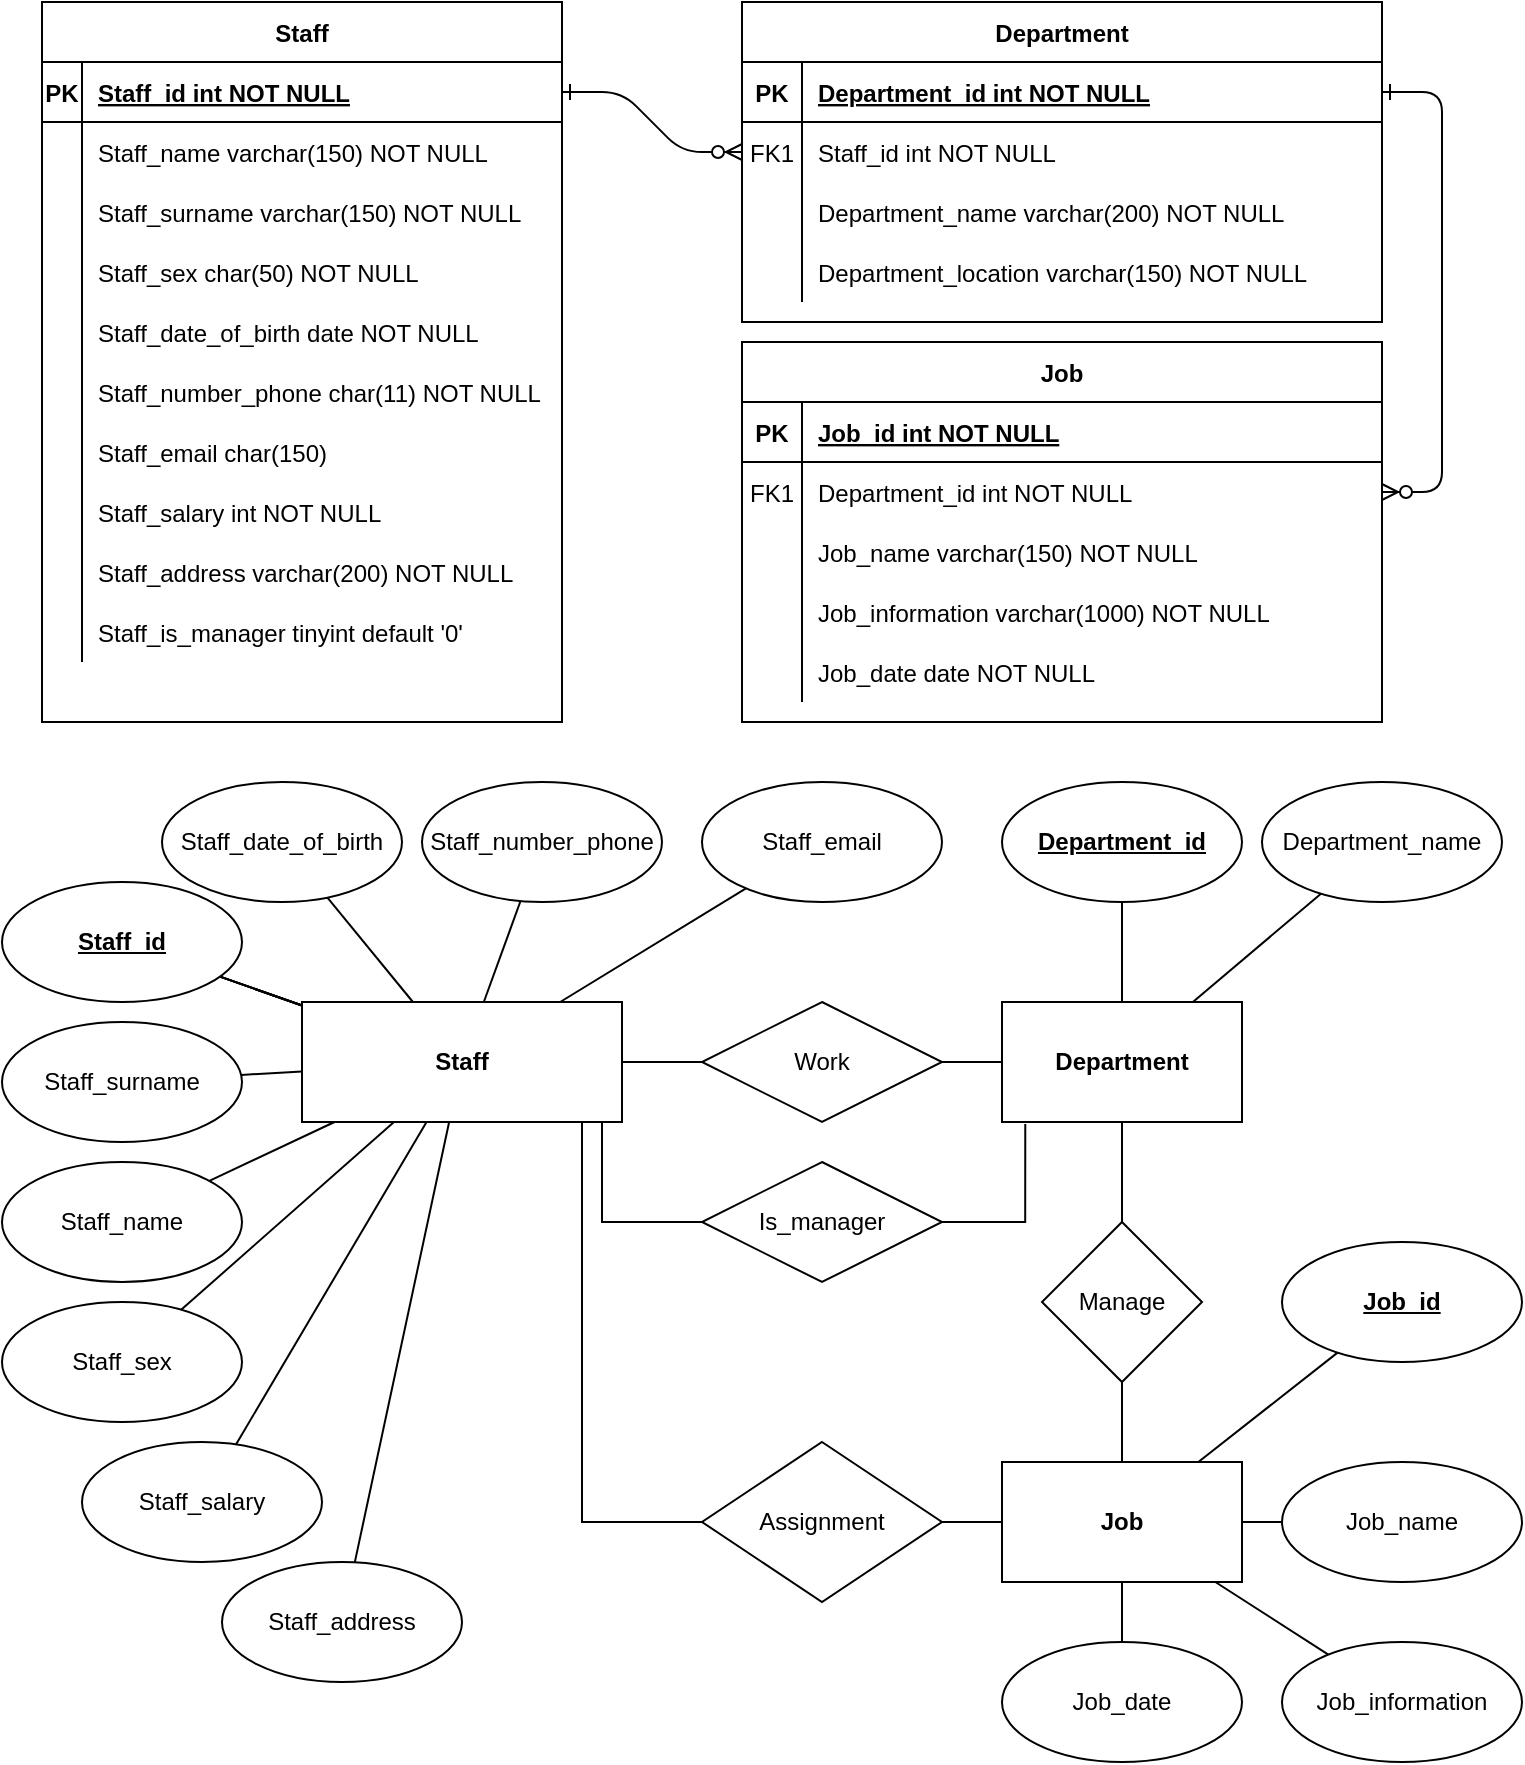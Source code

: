 <mxfile version="15.5.9" type="github">
  <diagram id="R2lEEEUBdFMjLlhIrx00" name="Page-1">
    <mxGraphModel dx="865" dy="453" grid="1" gridSize="10" guides="1" tooltips="1" connect="1" arrows="1" fold="1" page="1" pageScale="1" pageWidth="850" pageHeight="1100" math="0" shadow="0" extFonts="Permanent Marker^https://fonts.googleapis.com/css?family=Permanent+Marker">
      <root>
        <mxCell id="0" />
        <mxCell id="1" parent="0" />
        <mxCell id="C-vyLk0tnHw3VtMMgP7b-1" value="" style="edgeStyle=entityRelationEdgeStyle;endArrow=ERzeroToMany;startArrow=ERone;endFill=1;startFill=0;" parent="1" source="C-vyLk0tnHw3VtMMgP7b-24" target="C-vyLk0tnHw3VtMMgP7b-6" edge="1">
          <mxGeometry width="100" height="100" relative="1" as="geometry">
            <mxPoint x="340" y="720" as="sourcePoint" />
            <mxPoint x="440" y="620" as="targetPoint" />
          </mxGeometry>
        </mxCell>
        <mxCell id="C-vyLk0tnHw3VtMMgP7b-12" value="" style="edgeStyle=entityRelationEdgeStyle;endArrow=ERzeroToMany;startArrow=ERone;endFill=1;startFill=0;" parent="1" source="C-vyLk0tnHw3VtMMgP7b-3" target="C-vyLk0tnHw3VtMMgP7b-17" edge="1">
          <mxGeometry width="100" height="100" relative="1" as="geometry">
            <mxPoint x="400" y="180" as="sourcePoint" />
            <mxPoint x="460" y="205" as="targetPoint" />
          </mxGeometry>
        </mxCell>
        <mxCell id="C-vyLk0tnHw3VtMMgP7b-2" value="Department" style="shape=table;startSize=30;container=1;collapsible=1;childLayout=tableLayout;fixedRows=1;rowLines=0;fontStyle=1;align=center;resizeLast=1;" parent="1" vertex="1">
          <mxGeometry x="440" y="40" width="320" height="160" as="geometry" />
        </mxCell>
        <mxCell id="C-vyLk0tnHw3VtMMgP7b-3" value="" style="shape=partialRectangle;collapsible=0;dropTarget=0;pointerEvents=0;fillColor=none;points=[[0,0.5],[1,0.5]];portConstraint=eastwest;top=0;left=0;right=0;bottom=1;" parent="C-vyLk0tnHw3VtMMgP7b-2" vertex="1">
          <mxGeometry y="30" width="320" height="30" as="geometry" />
        </mxCell>
        <mxCell id="C-vyLk0tnHw3VtMMgP7b-4" value="PK" style="shape=partialRectangle;overflow=hidden;connectable=0;fillColor=none;top=0;left=0;bottom=0;right=0;fontStyle=1;" parent="C-vyLk0tnHw3VtMMgP7b-3" vertex="1">
          <mxGeometry width="30" height="30" as="geometry">
            <mxRectangle width="30" height="30" as="alternateBounds" />
          </mxGeometry>
        </mxCell>
        <mxCell id="C-vyLk0tnHw3VtMMgP7b-5" value="Department_id int NOT NULL " style="shape=partialRectangle;overflow=hidden;connectable=0;fillColor=none;top=0;left=0;bottom=0;right=0;align=left;spacingLeft=6;fontStyle=5;" parent="C-vyLk0tnHw3VtMMgP7b-3" vertex="1">
          <mxGeometry x="30" width="290" height="30" as="geometry">
            <mxRectangle width="290" height="30" as="alternateBounds" />
          </mxGeometry>
        </mxCell>
        <mxCell id="C-vyLk0tnHw3VtMMgP7b-6" value="" style="shape=partialRectangle;collapsible=0;dropTarget=0;pointerEvents=0;fillColor=none;points=[[0,0.5],[1,0.5]];portConstraint=eastwest;top=0;left=0;right=0;bottom=0;" parent="C-vyLk0tnHw3VtMMgP7b-2" vertex="1">
          <mxGeometry y="60" width="320" height="30" as="geometry" />
        </mxCell>
        <mxCell id="C-vyLk0tnHw3VtMMgP7b-7" value="FK1" style="shape=partialRectangle;overflow=hidden;connectable=0;fillColor=none;top=0;left=0;bottom=0;right=0;" parent="C-vyLk0tnHw3VtMMgP7b-6" vertex="1">
          <mxGeometry width="30" height="30" as="geometry">
            <mxRectangle width="30" height="30" as="alternateBounds" />
          </mxGeometry>
        </mxCell>
        <mxCell id="C-vyLk0tnHw3VtMMgP7b-8" value="Staff_id int NOT NULL" style="shape=partialRectangle;overflow=hidden;connectable=0;fillColor=none;top=0;left=0;bottom=0;right=0;align=left;spacingLeft=6;" parent="C-vyLk0tnHw3VtMMgP7b-6" vertex="1">
          <mxGeometry x="30" width="290" height="30" as="geometry">
            <mxRectangle width="290" height="30" as="alternateBounds" />
          </mxGeometry>
        </mxCell>
        <mxCell id="C-vyLk0tnHw3VtMMgP7b-9" value="" style="shape=partialRectangle;collapsible=0;dropTarget=0;pointerEvents=0;fillColor=none;points=[[0,0.5],[1,0.5]];portConstraint=eastwest;top=0;left=0;right=0;bottom=0;" parent="C-vyLk0tnHw3VtMMgP7b-2" vertex="1">
          <mxGeometry y="90" width="320" height="30" as="geometry" />
        </mxCell>
        <mxCell id="C-vyLk0tnHw3VtMMgP7b-10" value="" style="shape=partialRectangle;overflow=hidden;connectable=0;fillColor=none;top=0;left=0;bottom=0;right=0;" parent="C-vyLk0tnHw3VtMMgP7b-9" vertex="1">
          <mxGeometry width="30" height="30" as="geometry">
            <mxRectangle width="30" height="30" as="alternateBounds" />
          </mxGeometry>
        </mxCell>
        <mxCell id="C-vyLk0tnHw3VtMMgP7b-11" value="Department_name varchar(200) NOT NULL" style="shape=partialRectangle;overflow=hidden;connectable=0;fillColor=none;top=0;left=0;bottom=0;right=0;align=left;spacingLeft=6;" parent="C-vyLk0tnHw3VtMMgP7b-9" vertex="1">
          <mxGeometry x="30" width="290" height="30" as="geometry">
            <mxRectangle width="290" height="30" as="alternateBounds" />
          </mxGeometry>
        </mxCell>
        <mxCell id="ywh3ktPtu6zBxgVh0-jT-93" value="" style="shape=partialRectangle;collapsible=0;dropTarget=0;pointerEvents=0;fillColor=none;top=0;left=0;bottom=0;right=0;points=[[0,0.5],[1,0.5]];portConstraint=eastwest;" vertex="1" parent="C-vyLk0tnHw3VtMMgP7b-2">
          <mxGeometry y="120" width="320" height="30" as="geometry" />
        </mxCell>
        <mxCell id="ywh3ktPtu6zBxgVh0-jT-94" value="" style="shape=partialRectangle;connectable=0;fillColor=none;top=0;left=0;bottom=0;right=0;editable=1;overflow=hidden;" vertex="1" parent="ywh3ktPtu6zBxgVh0-jT-93">
          <mxGeometry width="30" height="30" as="geometry">
            <mxRectangle width="30" height="30" as="alternateBounds" />
          </mxGeometry>
        </mxCell>
        <mxCell id="ywh3ktPtu6zBxgVh0-jT-95" value="Department_location varchar(150) NOT NULL" style="shape=partialRectangle;connectable=0;fillColor=none;top=0;left=0;bottom=0;right=0;align=left;spacingLeft=6;overflow=hidden;" vertex="1" parent="ywh3ktPtu6zBxgVh0-jT-93">
          <mxGeometry x="30" width="290" height="30" as="geometry">
            <mxRectangle width="290" height="30" as="alternateBounds" />
          </mxGeometry>
        </mxCell>
        <mxCell id="C-vyLk0tnHw3VtMMgP7b-13" value="Job" style="shape=table;startSize=30;container=1;collapsible=1;childLayout=tableLayout;fixedRows=1;rowLines=0;fontStyle=1;align=center;resizeLast=1;" parent="1" vertex="1">
          <mxGeometry x="440" y="210" width="320" height="190" as="geometry" />
        </mxCell>
        <mxCell id="C-vyLk0tnHw3VtMMgP7b-14" value="" style="shape=partialRectangle;collapsible=0;dropTarget=0;pointerEvents=0;fillColor=none;points=[[0,0.5],[1,0.5]];portConstraint=eastwest;top=0;left=0;right=0;bottom=1;" parent="C-vyLk0tnHw3VtMMgP7b-13" vertex="1">
          <mxGeometry y="30" width="320" height="30" as="geometry" />
        </mxCell>
        <mxCell id="C-vyLk0tnHw3VtMMgP7b-15" value="PK" style="shape=partialRectangle;overflow=hidden;connectable=0;fillColor=none;top=0;left=0;bottom=0;right=0;fontStyle=1;" parent="C-vyLk0tnHw3VtMMgP7b-14" vertex="1">
          <mxGeometry width="30" height="30" as="geometry">
            <mxRectangle width="30" height="30" as="alternateBounds" />
          </mxGeometry>
        </mxCell>
        <mxCell id="C-vyLk0tnHw3VtMMgP7b-16" value="Job_id int NOT NULL " style="shape=partialRectangle;overflow=hidden;connectable=0;fillColor=none;top=0;left=0;bottom=0;right=0;align=left;spacingLeft=6;fontStyle=5;" parent="C-vyLk0tnHw3VtMMgP7b-14" vertex="1">
          <mxGeometry x="30" width="290" height="30" as="geometry">
            <mxRectangle width="290" height="30" as="alternateBounds" />
          </mxGeometry>
        </mxCell>
        <mxCell id="C-vyLk0tnHw3VtMMgP7b-17" value="" style="shape=partialRectangle;collapsible=0;dropTarget=0;pointerEvents=0;fillColor=none;points=[[0,0.5],[1,0.5]];portConstraint=eastwest;top=0;left=0;right=0;bottom=0;" parent="C-vyLk0tnHw3VtMMgP7b-13" vertex="1">
          <mxGeometry y="60" width="320" height="30" as="geometry" />
        </mxCell>
        <mxCell id="C-vyLk0tnHw3VtMMgP7b-18" value="FK1" style="shape=partialRectangle;overflow=hidden;connectable=0;fillColor=none;top=0;left=0;bottom=0;right=0;" parent="C-vyLk0tnHw3VtMMgP7b-17" vertex="1">
          <mxGeometry width="30" height="30" as="geometry">
            <mxRectangle width="30" height="30" as="alternateBounds" />
          </mxGeometry>
        </mxCell>
        <mxCell id="C-vyLk0tnHw3VtMMgP7b-19" value="Department_id int NOT NULL" style="shape=partialRectangle;overflow=hidden;connectable=0;fillColor=none;top=0;left=0;bottom=0;right=0;align=left;spacingLeft=6;" parent="C-vyLk0tnHw3VtMMgP7b-17" vertex="1">
          <mxGeometry x="30" width="290" height="30" as="geometry">
            <mxRectangle width="290" height="30" as="alternateBounds" />
          </mxGeometry>
        </mxCell>
        <mxCell id="C-vyLk0tnHw3VtMMgP7b-20" value="" style="shape=partialRectangle;collapsible=0;dropTarget=0;pointerEvents=0;fillColor=none;points=[[0,0.5],[1,0.5]];portConstraint=eastwest;top=0;left=0;right=0;bottom=0;" parent="C-vyLk0tnHw3VtMMgP7b-13" vertex="1">
          <mxGeometry y="90" width="320" height="30" as="geometry" />
        </mxCell>
        <mxCell id="C-vyLk0tnHw3VtMMgP7b-21" value="" style="shape=partialRectangle;overflow=hidden;connectable=0;fillColor=none;top=0;left=0;bottom=0;right=0;" parent="C-vyLk0tnHw3VtMMgP7b-20" vertex="1">
          <mxGeometry width="30" height="30" as="geometry">
            <mxRectangle width="30" height="30" as="alternateBounds" />
          </mxGeometry>
        </mxCell>
        <mxCell id="C-vyLk0tnHw3VtMMgP7b-22" value="Job_name varchar(150) NOT NULL" style="shape=partialRectangle;overflow=hidden;connectable=0;fillColor=none;top=0;left=0;bottom=0;right=0;align=left;spacingLeft=6;" parent="C-vyLk0tnHw3VtMMgP7b-20" vertex="1">
          <mxGeometry x="30" width="290" height="30" as="geometry">
            <mxRectangle width="290" height="30" as="alternateBounds" />
          </mxGeometry>
        </mxCell>
        <mxCell id="ywh3ktPtu6zBxgVh0-jT-36" value="" style="shape=partialRectangle;collapsible=0;dropTarget=0;pointerEvents=0;fillColor=none;top=0;left=0;bottom=0;right=0;points=[[0,0.5],[1,0.5]];portConstraint=eastwest;" vertex="1" parent="C-vyLk0tnHw3VtMMgP7b-13">
          <mxGeometry y="120" width="320" height="30" as="geometry" />
        </mxCell>
        <mxCell id="ywh3ktPtu6zBxgVh0-jT-37" value="" style="shape=partialRectangle;connectable=0;fillColor=none;top=0;left=0;bottom=0;right=0;editable=1;overflow=hidden;" vertex="1" parent="ywh3ktPtu6zBxgVh0-jT-36">
          <mxGeometry width="30" height="30" as="geometry">
            <mxRectangle width="30" height="30" as="alternateBounds" />
          </mxGeometry>
        </mxCell>
        <mxCell id="ywh3ktPtu6zBxgVh0-jT-38" value="Job_information varchar(1000) NOT NULL" style="shape=partialRectangle;connectable=0;fillColor=none;top=0;left=0;bottom=0;right=0;align=left;spacingLeft=6;overflow=hidden;" vertex="1" parent="ywh3ktPtu6zBxgVh0-jT-36">
          <mxGeometry x="30" width="290" height="30" as="geometry">
            <mxRectangle width="290" height="30" as="alternateBounds" />
          </mxGeometry>
        </mxCell>
        <mxCell id="ywh3ktPtu6zBxgVh0-jT-39" value="" style="shape=partialRectangle;collapsible=0;dropTarget=0;pointerEvents=0;fillColor=none;top=0;left=0;bottom=0;right=0;points=[[0,0.5],[1,0.5]];portConstraint=eastwest;" vertex="1" parent="C-vyLk0tnHw3VtMMgP7b-13">
          <mxGeometry y="150" width="320" height="30" as="geometry" />
        </mxCell>
        <mxCell id="ywh3ktPtu6zBxgVh0-jT-40" value="" style="shape=partialRectangle;connectable=0;fillColor=none;top=0;left=0;bottom=0;right=0;editable=1;overflow=hidden;" vertex="1" parent="ywh3ktPtu6zBxgVh0-jT-39">
          <mxGeometry width="30" height="30" as="geometry">
            <mxRectangle width="30" height="30" as="alternateBounds" />
          </mxGeometry>
        </mxCell>
        <mxCell id="ywh3ktPtu6zBxgVh0-jT-41" value="Job_date date NOT NULL" style="shape=partialRectangle;connectable=0;fillColor=none;top=0;left=0;bottom=0;right=0;align=left;spacingLeft=6;overflow=hidden;" vertex="1" parent="ywh3ktPtu6zBxgVh0-jT-39">
          <mxGeometry x="30" width="290" height="30" as="geometry">
            <mxRectangle width="290" height="30" as="alternateBounds" />
          </mxGeometry>
        </mxCell>
        <mxCell id="C-vyLk0tnHw3VtMMgP7b-23" value="Staff" style="shape=table;startSize=30;container=1;collapsible=1;childLayout=tableLayout;fixedRows=1;rowLines=0;fontStyle=1;align=center;resizeLast=1;" parent="1" vertex="1">
          <mxGeometry x="90" y="40" width="260" height="360" as="geometry" />
        </mxCell>
        <mxCell id="C-vyLk0tnHw3VtMMgP7b-24" value="" style="shape=partialRectangle;collapsible=0;dropTarget=0;pointerEvents=0;fillColor=none;points=[[0,0.5],[1,0.5]];portConstraint=eastwest;top=0;left=0;right=0;bottom=1;" parent="C-vyLk0tnHw3VtMMgP7b-23" vertex="1">
          <mxGeometry y="30" width="260" height="30" as="geometry" />
        </mxCell>
        <mxCell id="C-vyLk0tnHw3VtMMgP7b-25" value="PK" style="shape=partialRectangle;overflow=hidden;connectable=0;fillColor=none;top=0;left=0;bottom=0;right=0;fontStyle=1;" parent="C-vyLk0tnHw3VtMMgP7b-24" vertex="1">
          <mxGeometry width="20" height="30" as="geometry">
            <mxRectangle width="20" height="30" as="alternateBounds" />
          </mxGeometry>
        </mxCell>
        <mxCell id="C-vyLk0tnHw3VtMMgP7b-26" value="Staff_id int NOT NULL " style="shape=partialRectangle;overflow=hidden;connectable=0;fillColor=none;top=0;left=0;bottom=0;right=0;align=left;spacingLeft=6;fontStyle=5;" parent="C-vyLk0tnHw3VtMMgP7b-24" vertex="1">
          <mxGeometry x="20" width="240" height="30" as="geometry">
            <mxRectangle width="240" height="30" as="alternateBounds" />
          </mxGeometry>
        </mxCell>
        <mxCell id="C-vyLk0tnHw3VtMMgP7b-27" value="" style="shape=partialRectangle;collapsible=0;dropTarget=0;pointerEvents=0;fillColor=none;points=[[0,0.5],[1,0.5]];portConstraint=eastwest;top=0;left=0;right=0;bottom=0;" parent="C-vyLk0tnHw3VtMMgP7b-23" vertex="1">
          <mxGeometry y="60" width="260" height="30" as="geometry" />
        </mxCell>
        <mxCell id="C-vyLk0tnHw3VtMMgP7b-28" value="" style="shape=partialRectangle;overflow=hidden;connectable=0;fillColor=none;top=0;left=0;bottom=0;right=0;" parent="C-vyLk0tnHw3VtMMgP7b-27" vertex="1">
          <mxGeometry width="20" height="30" as="geometry">
            <mxRectangle width="20" height="30" as="alternateBounds" />
          </mxGeometry>
        </mxCell>
        <mxCell id="C-vyLk0tnHw3VtMMgP7b-29" value="Staff_name varchar(150) NOT NULL" style="shape=partialRectangle;overflow=hidden;connectable=0;fillColor=none;top=0;left=0;bottom=0;right=0;align=left;spacingLeft=6;" parent="C-vyLk0tnHw3VtMMgP7b-27" vertex="1">
          <mxGeometry x="20" width="240" height="30" as="geometry">
            <mxRectangle width="240" height="30" as="alternateBounds" />
          </mxGeometry>
        </mxCell>
        <mxCell id="ywh3ktPtu6zBxgVh0-jT-11" value="" style="shape=partialRectangle;collapsible=0;dropTarget=0;pointerEvents=0;fillColor=none;top=0;left=0;bottom=0;right=0;points=[[0,0.5],[1,0.5]];portConstraint=eastwest;" vertex="1" parent="C-vyLk0tnHw3VtMMgP7b-23">
          <mxGeometry y="90" width="260" height="30" as="geometry" />
        </mxCell>
        <mxCell id="ywh3ktPtu6zBxgVh0-jT-12" value="" style="shape=partialRectangle;connectable=0;fillColor=none;top=0;left=0;bottom=0;right=0;editable=1;overflow=hidden;" vertex="1" parent="ywh3ktPtu6zBxgVh0-jT-11">
          <mxGeometry width="20" height="30" as="geometry">
            <mxRectangle width="20" height="30" as="alternateBounds" />
          </mxGeometry>
        </mxCell>
        <mxCell id="ywh3ktPtu6zBxgVh0-jT-13" value="Staff_surname varchar(150) NOT NULL" style="shape=partialRectangle;connectable=0;fillColor=none;top=0;left=0;bottom=0;right=0;align=left;spacingLeft=6;overflow=hidden;" vertex="1" parent="ywh3ktPtu6zBxgVh0-jT-11">
          <mxGeometry x="20" width="240" height="30" as="geometry">
            <mxRectangle width="240" height="30" as="alternateBounds" />
          </mxGeometry>
        </mxCell>
        <mxCell id="ywh3ktPtu6zBxgVh0-jT-14" value="" style="shape=partialRectangle;collapsible=0;dropTarget=0;pointerEvents=0;fillColor=none;top=0;left=0;bottom=0;right=0;points=[[0,0.5],[1,0.5]];portConstraint=eastwest;" vertex="1" parent="C-vyLk0tnHw3VtMMgP7b-23">
          <mxGeometry y="120" width="260" height="30" as="geometry" />
        </mxCell>
        <mxCell id="ywh3ktPtu6zBxgVh0-jT-15" value="" style="shape=partialRectangle;connectable=0;fillColor=none;top=0;left=0;bottom=0;right=0;editable=1;overflow=hidden;" vertex="1" parent="ywh3ktPtu6zBxgVh0-jT-14">
          <mxGeometry width="20" height="30" as="geometry">
            <mxRectangle width="20" height="30" as="alternateBounds" />
          </mxGeometry>
        </mxCell>
        <mxCell id="ywh3ktPtu6zBxgVh0-jT-16" value="Staff_sex char(50) NOT NULL" style="shape=partialRectangle;connectable=0;fillColor=none;top=0;left=0;bottom=0;right=0;align=left;spacingLeft=6;overflow=hidden;" vertex="1" parent="ywh3ktPtu6zBxgVh0-jT-14">
          <mxGeometry x="20" width="240" height="30" as="geometry">
            <mxRectangle width="240" height="30" as="alternateBounds" />
          </mxGeometry>
        </mxCell>
        <mxCell id="ywh3ktPtu6zBxgVh0-jT-17" value="" style="shape=partialRectangle;collapsible=0;dropTarget=0;pointerEvents=0;fillColor=none;top=0;left=0;bottom=0;right=0;points=[[0,0.5],[1,0.5]];portConstraint=eastwest;" vertex="1" parent="C-vyLk0tnHw3VtMMgP7b-23">
          <mxGeometry y="150" width="260" height="30" as="geometry" />
        </mxCell>
        <mxCell id="ywh3ktPtu6zBxgVh0-jT-18" value="" style="shape=partialRectangle;connectable=0;fillColor=none;top=0;left=0;bottom=0;right=0;editable=1;overflow=hidden;" vertex="1" parent="ywh3ktPtu6zBxgVh0-jT-17">
          <mxGeometry width="20" height="30" as="geometry">
            <mxRectangle width="20" height="30" as="alternateBounds" />
          </mxGeometry>
        </mxCell>
        <mxCell id="ywh3ktPtu6zBxgVh0-jT-19" value="Staff_date_of_birth date NOT NULL" style="shape=partialRectangle;connectable=0;fillColor=none;top=0;left=0;bottom=0;right=0;align=left;spacingLeft=6;overflow=hidden;" vertex="1" parent="ywh3ktPtu6zBxgVh0-jT-17">
          <mxGeometry x="20" width="240" height="30" as="geometry">
            <mxRectangle width="240" height="30" as="alternateBounds" />
          </mxGeometry>
        </mxCell>
        <mxCell id="ywh3ktPtu6zBxgVh0-jT-20" value="" style="shape=partialRectangle;collapsible=0;dropTarget=0;pointerEvents=0;fillColor=none;top=0;left=0;bottom=0;right=0;points=[[0,0.5],[1,0.5]];portConstraint=eastwest;" vertex="1" parent="C-vyLk0tnHw3VtMMgP7b-23">
          <mxGeometry y="180" width="260" height="30" as="geometry" />
        </mxCell>
        <mxCell id="ywh3ktPtu6zBxgVh0-jT-21" value="" style="shape=partialRectangle;connectable=0;fillColor=none;top=0;left=0;bottom=0;right=0;editable=1;overflow=hidden;" vertex="1" parent="ywh3ktPtu6zBxgVh0-jT-20">
          <mxGeometry width="20" height="30" as="geometry">
            <mxRectangle width="20" height="30" as="alternateBounds" />
          </mxGeometry>
        </mxCell>
        <mxCell id="ywh3ktPtu6zBxgVh0-jT-22" value="Staff_number_phone char(11) NOT NULL" style="shape=partialRectangle;connectable=0;fillColor=none;top=0;left=0;bottom=0;right=0;align=left;spacingLeft=6;overflow=hidden;" vertex="1" parent="ywh3ktPtu6zBxgVh0-jT-20">
          <mxGeometry x="20" width="240" height="30" as="geometry">
            <mxRectangle width="240" height="30" as="alternateBounds" />
          </mxGeometry>
        </mxCell>
        <mxCell id="ywh3ktPtu6zBxgVh0-jT-23" value="" style="shape=partialRectangle;collapsible=0;dropTarget=0;pointerEvents=0;fillColor=none;top=0;left=0;bottom=0;right=0;points=[[0,0.5],[1,0.5]];portConstraint=eastwest;" vertex="1" parent="C-vyLk0tnHw3VtMMgP7b-23">
          <mxGeometry y="210" width="260" height="30" as="geometry" />
        </mxCell>
        <mxCell id="ywh3ktPtu6zBxgVh0-jT-24" value="" style="shape=partialRectangle;connectable=0;fillColor=none;top=0;left=0;bottom=0;right=0;editable=1;overflow=hidden;" vertex="1" parent="ywh3ktPtu6zBxgVh0-jT-23">
          <mxGeometry width="20" height="30" as="geometry">
            <mxRectangle width="20" height="30" as="alternateBounds" />
          </mxGeometry>
        </mxCell>
        <mxCell id="ywh3ktPtu6zBxgVh0-jT-25" value="Staff_email char(150)" style="shape=partialRectangle;connectable=0;fillColor=none;top=0;left=0;bottom=0;right=0;align=left;spacingLeft=6;overflow=hidden;" vertex="1" parent="ywh3ktPtu6zBxgVh0-jT-23">
          <mxGeometry x="20" width="240" height="30" as="geometry">
            <mxRectangle width="240" height="30" as="alternateBounds" />
          </mxGeometry>
        </mxCell>
        <mxCell id="ywh3ktPtu6zBxgVh0-jT-26" value="" style="shape=partialRectangle;collapsible=0;dropTarget=0;pointerEvents=0;fillColor=none;top=0;left=0;bottom=0;right=0;points=[[0,0.5],[1,0.5]];portConstraint=eastwest;" vertex="1" parent="C-vyLk0tnHw3VtMMgP7b-23">
          <mxGeometry y="240" width="260" height="30" as="geometry" />
        </mxCell>
        <mxCell id="ywh3ktPtu6zBxgVh0-jT-27" value="" style="shape=partialRectangle;connectable=0;fillColor=none;top=0;left=0;bottom=0;right=0;editable=1;overflow=hidden;" vertex="1" parent="ywh3ktPtu6zBxgVh0-jT-26">
          <mxGeometry width="20" height="30" as="geometry">
            <mxRectangle width="20" height="30" as="alternateBounds" />
          </mxGeometry>
        </mxCell>
        <mxCell id="ywh3ktPtu6zBxgVh0-jT-28" value="Staff_salary int NOT NULL" style="shape=partialRectangle;connectable=0;fillColor=none;top=0;left=0;bottom=0;right=0;align=left;spacingLeft=6;overflow=hidden;" vertex="1" parent="ywh3ktPtu6zBxgVh0-jT-26">
          <mxGeometry x="20" width="240" height="30" as="geometry">
            <mxRectangle width="240" height="30" as="alternateBounds" />
          </mxGeometry>
        </mxCell>
        <mxCell id="ywh3ktPtu6zBxgVh0-jT-29" value="" style="shape=partialRectangle;collapsible=0;dropTarget=0;pointerEvents=0;fillColor=none;top=0;left=0;bottom=0;right=0;points=[[0,0.5],[1,0.5]];portConstraint=eastwest;" vertex="1" parent="C-vyLk0tnHw3VtMMgP7b-23">
          <mxGeometry y="270" width="260" height="30" as="geometry" />
        </mxCell>
        <mxCell id="ywh3ktPtu6zBxgVh0-jT-30" value="" style="shape=partialRectangle;connectable=0;fillColor=none;top=0;left=0;bottom=0;right=0;editable=1;overflow=hidden;" vertex="1" parent="ywh3ktPtu6zBxgVh0-jT-29">
          <mxGeometry width="20" height="30" as="geometry">
            <mxRectangle width="20" height="30" as="alternateBounds" />
          </mxGeometry>
        </mxCell>
        <mxCell id="ywh3ktPtu6zBxgVh0-jT-31" value="Staff_address varchar(200) NOT NULL" style="shape=partialRectangle;connectable=0;fillColor=none;top=0;left=0;bottom=0;right=0;align=left;spacingLeft=6;overflow=hidden;" vertex="1" parent="ywh3ktPtu6zBxgVh0-jT-29">
          <mxGeometry x="20" width="240" height="30" as="geometry">
            <mxRectangle width="240" height="30" as="alternateBounds" />
          </mxGeometry>
        </mxCell>
        <mxCell id="ywh3ktPtu6zBxgVh0-jT-32" value="" style="shape=partialRectangle;collapsible=0;dropTarget=0;pointerEvents=0;fillColor=none;top=0;left=0;bottom=0;right=0;points=[[0,0.5],[1,0.5]];portConstraint=eastwest;" vertex="1" parent="C-vyLk0tnHw3VtMMgP7b-23">
          <mxGeometry y="300" width="260" height="30" as="geometry" />
        </mxCell>
        <mxCell id="ywh3ktPtu6zBxgVh0-jT-33" value="" style="shape=partialRectangle;connectable=0;fillColor=none;top=0;left=0;bottom=0;right=0;editable=1;overflow=hidden;" vertex="1" parent="ywh3ktPtu6zBxgVh0-jT-32">
          <mxGeometry width="20" height="30" as="geometry">
            <mxRectangle width="20" height="30" as="alternateBounds" />
          </mxGeometry>
        </mxCell>
        <mxCell id="ywh3ktPtu6zBxgVh0-jT-34" value="Staff_is_manager tinyint default &#39;0&#39;" style="shape=partialRectangle;connectable=0;fillColor=none;top=0;left=0;bottom=0;right=0;align=left;spacingLeft=6;overflow=hidden;" vertex="1" parent="ywh3ktPtu6zBxgVh0-jT-32">
          <mxGeometry x="20" width="240" height="30" as="geometry">
            <mxRectangle width="240" height="30" as="alternateBounds" />
          </mxGeometry>
        </mxCell>
        <mxCell id="ywh3ktPtu6zBxgVh0-jT-44" value="" style="rounded=0;orthogonalLoop=1;jettySize=auto;html=1;endArrow=none;endFill=0;" edge="1" parent="1" source="ywh3ktPtu6zBxgVh0-jT-42" target="ywh3ktPtu6zBxgVh0-jT-43">
          <mxGeometry relative="1" as="geometry" />
        </mxCell>
        <mxCell id="ywh3ktPtu6zBxgVh0-jT-45" value="" style="edgeStyle=none;rounded=0;orthogonalLoop=1;jettySize=auto;html=1;endArrow=none;endFill=0;" edge="1" parent="1" source="ywh3ktPtu6zBxgVh0-jT-42" target="ywh3ktPtu6zBxgVh0-jT-43">
          <mxGeometry relative="1" as="geometry" />
        </mxCell>
        <mxCell id="ywh3ktPtu6zBxgVh0-jT-46" value="" style="edgeStyle=none;rounded=0;orthogonalLoop=1;jettySize=auto;html=1;endArrow=none;endFill=0;" edge="1" parent="1" source="ywh3ktPtu6zBxgVh0-jT-42" target="ywh3ktPtu6zBxgVh0-jT-43">
          <mxGeometry relative="1" as="geometry" />
        </mxCell>
        <mxCell id="ywh3ktPtu6zBxgVh0-jT-48" value="" style="edgeStyle=none;rounded=0;orthogonalLoop=1;jettySize=auto;html=1;endArrow=none;endFill=0;" edge="1" parent="1" source="ywh3ktPtu6zBxgVh0-jT-42" target="ywh3ktPtu6zBxgVh0-jT-47">
          <mxGeometry relative="1" as="geometry" />
        </mxCell>
        <mxCell id="ywh3ktPtu6zBxgVh0-jT-49" value="" style="edgeStyle=none;rounded=0;orthogonalLoop=1;jettySize=auto;html=1;endArrow=none;endFill=0;" edge="1" parent="1" source="ywh3ktPtu6zBxgVh0-jT-42" target="ywh3ktPtu6zBxgVh0-jT-43">
          <mxGeometry relative="1" as="geometry" />
        </mxCell>
        <mxCell id="ywh3ktPtu6zBxgVh0-jT-51" value="" style="edgeStyle=none;rounded=0;orthogonalLoop=1;jettySize=auto;html=1;endArrow=none;endFill=0;" edge="1" parent="1" source="ywh3ktPtu6zBxgVh0-jT-42" target="ywh3ktPtu6zBxgVh0-jT-50">
          <mxGeometry relative="1" as="geometry" />
        </mxCell>
        <mxCell id="ywh3ktPtu6zBxgVh0-jT-53" value="" style="edgeStyle=none;rounded=0;orthogonalLoop=1;jettySize=auto;html=1;endArrow=none;endFill=0;" edge="1" parent="1" source="ywh3ktPtu6zBxgVh0-jT-42" target="ywh3ktPtu6zBxgVh0-jT-52">
          <mxGeometry relative="1" as="geometry" />
        </mxCell>
        <mxCell id="ywh3ktPtu6zBxgVh0-jT-55" value="" style="edgeStyle=none;rounded=0;orthogonalLoop=1;jettySize=auto;html=1;endArrow=none;endFill=0;" edge="1" parent="1" source="ywh3ktPtu6zBxgVh0-jT-42" target="ywh3ktPtu6zBxgVh0-jT-54">
          <mxGeometry relative="1" as="geometry" />
        </mxCell>
        <mxCell id="ywh3ktPtu6zBxgVh0-jT-57" value="" style="edgeStyle=none;rounded=0;orthogonalLoop=1;jettySize=auto;html=1;endArrow=none;endFill=0;" edge="1" parent="1" source="ywh3ktPtu6zBxgVh0-jT-42" target="ywh3ktPtu6zBxgVh0-jT-56">
          <mxGeometry relative="1" as="geometry" />
        </mxCell>
        <mxCell id="ywh3ktPtu6zBxgVh0-jT-59" value="" style="edgeStyle=none;rounded=0;orthogonalLoop=1;jettySize=auto;html=1;endArrow=none;endFill=0;" edge="1" parent="1" source="ywh3ktPtu6zBxgVh0-jT-42" target="ywh3ktPtu6zBxgVh0-jT-58">
          <mxGeometry relative="1" as="geometry" />
        </mxCell>
        <mxCell id="ywh3ktPtu6zBxgVh0-jT-61" value="" style="edgeStyle=none;rounded=0;orthogonalLoop=1;jettySize=auto;html=1;endArrow=none;endFill=0;" edge="1" parent="1" source="ywh3ktPtu6zBxgVh0-jT-42" target="ywh3ktPtu6zBxgVh0-jT-60">
          <mxGeometry relative="1" as="geometry" />
        </mxCell>
        <mxCell id="ywh3ktPtu6zBxgVh0-jT-63" value="" style="edgeStyle=none;rounded=0;orthogonalLoop=1;jettySize=auto;html=1;endArrow=none;endFill=0;" edge="1" parent="1" source="ywh3ktPtu6zBxgVh0-jT-42" target="ywh3ktPtu6zBxgVh0-jT-62">
          <mxGeometry relative="1" as="geometry" />
        </mxCell>
        <mxCell id="ywh3ktPtu6zBxgVh0-jT-66" value="" style="edgeStyle=none;rounded=0;orthogonalLoop=1;jettySize=auto;html=1;endArrow=none;endFill=0;" edge="1" parent="1" source="ywh3ktPtu6zBxgVh0-jT-42" target="ywh3ktPtu6zBxgVh0-jT-65">
          <mxGeometry relative="1" as="geometry" />
        </mxCell>
        <mxCell id="ywh3ktPtu6zBxgVh0-jT-69" value="" style="edgeStyle=orthogonalEdgeStyle;rounded=0;orthogonalLoop=1;jettySize=auto;html=1;endArrow=none;endFill=0;" edge="1" parent="1" source="ywh3ktPtu6zBxgVh0-jT-42" target="ywh3ktPtu6zBxgVh0-jT-68">
          <mxGeometry relative="1" as="geometry">
            <Array as="points">
              <mxPoint x="370" y="650" />
            </Array>
          </mxGeometry>
        </mxCell>
        <mxCell id="ywh3ktPtu6zBxgVh0-jT-90" value="" style="edgeStyle=orthogonalEdgeStyle;rounded=0;orthogonalLoop=1;jettySize=auto;html=1;endArrow=none;endFill=0;" edge="1" parent="1" source="ywh3ktPtu6zBxgVh0-jT-42" target="ywh3ktPtu6zBxgVh0-jT-89">
          <mxGeometry relative="1" as="geometry">
            <Array as="points">
              <mxPoint x="360" y="800" />
            </Array>
          </mxGeometry>
        </mxCell>
        <mxCell id="ywh3ktPtu6zBxgVh0-jT-42" value="&lt;b&gt;Staff&lt;/b&gt;" style="rounded=0;whiteSpace=wrap;html=1;" vertex="1" parent="1">
          <mxGeometry x="220" y="540" width="160" height="60" as="geometry" />
        </mxCell>
        <mxCell id="ywh3ktPtu6zBxgVh0-jT-43" value="&lt;span style=&quot;font-weight: 700 ; text-align: left&quot;&gt;&lt;u&gt;Staff_id&lt;/u&gt;&lt;/span&gt;" style="ellipse;whiteSpace=wrap;html=1;rounded=0;" vertex="1" parent="1">
          <mxGeometry x="70" y="480" width="120" height="60" as="geometry" />
        </mxCell>
        <mxCell id="ywh3ktPtu6zBxgVh0-jT-47" value="&lt;span style=&quot;text-align: left&quot;&gt;Staff_name&lt;/span&gt;" style="ellipse;whiteSpace=wrap;html=1;rounded=0;" vertex="1" parent="1">
          <mxGeometry x="70" y="620" width="120" height="60" as="geometry" />
        </mxCell>
        <mxCell id="ywh3ktPtu6zBxgVh0-jT-50" value="&lt;span style=&quot;text-align: left&quot;&gt;Staff_surname&lt;/span&gt;" style="ellipse;whiteSpace=wrap;html=1;rounded=0;" vertex="1" parent="1">
          <mxGeometry x="70" y="550" width="120" height="60" as="geometry" />
        </mxCell>
        <mxCell id="ywh3ktPtu6zBxgVh0-jT-52" value="&lt;span style=&quot;text-align: left&quot;&gt;Staff_sex&lt;br&gt;&lt;/span&gt;" style="ellipse;whiteSpace=wrap;html=1;rounded=0;" vertex="1" parent="1">
          <mxGeometry x="70" y="690" width="120" height="60" as="geometry" />
        </mxCell>
        <mxCell id="ywh3ktPtu6zBxgVh0-jT-54" value="&lt;span style=&quot;text-align: left&quot;&gt;Staff_date_of_birth&lt;/span&gt;" style="ellipse;whiteSpace=wrap;html=1;rounded=0;" vertex="1" parent="1">
          <mxGeometry x="150" y="430" width="120" height="60" as="geometry" />
        </mxCell>
        <mxCell id="ywh3ktPtu6zBxgVh0-jT-56" value="&lt;span style=&quot;text-align: left&quot;&gt;Staff_number_phone&lt;/span&gt;" style="ellipse;whiteSpace=wrap;html=1;rounded=0;" vertex="1" parent="1">
          <mxGeometry x="280" y="430" width="120" height="60" as="geometry" />
        </mxCell>
        <mxCell id="ywh3ktPtu6zBxgVh0-jT-58" value="&lt;span style=&quot;text-align: left&quot;&gt;Staff_email&lt;/span&gt;" style="ellipse;whiteSpace=wrap;html=1;rounded=0;" vertex="1" parent="1">
          <mxGeometry x="420" y="430" width="120" height="60" as="geometry" />
        </mxCell>
        <mxCell id="ywh3ktPtu6zBxgVh0-jT-60" value="&lt;span style=&quot;text-align: left&quot;&gt;Staff_salary&lt;/span&gt;" style="ellipse;whiteSpace=wrap;html=1;rounded=0;" vertex="1" parent="1">
          <mxGeometry x="110" y="760" width="120" height="60" as="geometry" />
        </mxCell>
        <mxCell id="ywh3ktPtu6zBxgVh0-jT-62" value="&lt;span style=&quot;text-align: left&quot;&gt;Staff_address&lt;/span&gt;" style="ellipse;whiteSpace=wrap;html=1;rounded=0;" vertex="1" parent="1">
          <mxGeometry x="180" y="820" width="120" height="60" as="geometry" />
        </mxCell>
        <mxCell id="ywh3ktPtu6zBxgVh0-jT-74" value="" style="edgeStyle=orthogonalEdgeStyle;rounded=0;orthogonalLoop=1;jettySize=auto;html=1;endArrow=none;endFill=0;" edge="1" parent="1" source="ywh3ktPtu6zBxgVh0-jT-64" target="ywh3ktPtu6zBxgVh0-jT-73">
          <mxGeometry relative="1" as="geometry" />
        </mxCell>
        <mxCell id="ywh3ktPtu6zBxgVh0-jT-76" value="" style="rounded=0;orthogonalLoop=1;jettySize=auto;html=1;endArrow=none;endFill=0;" edge="1" parent="1" source="ywh3ktPtu6zBxgVh0-jT-64" target="ywh3ktPtu6zBxgVh0-jT-75">
          <mxGeometry relative="1" as="geometry" />
        </mxCell>
        <mxCell id="ywh3ktPtu6zBxgVh0-jT-78" value="" style="edgeStyle=none;rounded=0;orthogonalLoop=1;jettySize=auto;html=1;endArrow=none;endFill=0;" edge="1" parent="1" source="ywh3ktPtu6zBxgVh0-jT-64" target="ywh3ktPtu6zBxgVh0-jT-77">
          <mxGeometry relative="1" as="geometry" />
        </mxCell>
        <mxCell id="ywh3ktPtu6zBxgVh0-jT-64" value="&lt;span style=&quot;font-weight: 700&quot;&gt;Department&lt;/span&gt;" style="rounded=0;whiteSpace=wrap;html=1;" vertex="1" parent="1">
          <mxGeometry x="570" y="540" width="120" height="60" as="geometry" />
        </mxCell>
        <mxCell id="ywh3ktPtu6zBxgVh0-jT-67" value="" style="edgeStyle=none;rounded=0;orthogonalLoop=1;jettySize=auto;html=1;endArrow=none;endFill=0;" edge="1" parent="1" source="ywh3ktPtu6zBxgVh0-jT-65" target="ywh3ktPtu6zBxgVh0-jT-64">
          <mxGeometry relative="1" as="geometry" />
        </mxCell>
        <mxCell id="ywh3ktPtu6zBxgVh0-jT-65" value="Work" style="rhombus;whiteSpace=wrap;html=1;rounded=0;" vertex="1" parent="1">
          <mxGeometry x="420" y="540" width="120" height="60" as="geometry" />
        </mxCell>
        <mxCell id="ywh3ktPtu6zBxgVh0-jT-70" style="edgeStyle=orthogonalEdgeStyle;rounded=0;orthogonalLoop=1;jettySize=auto;html=1;endArrow=none;endFill=0;entryX=0.097;entryY=1.017;entryDx=0;entryDy=0;entryPerimeter=0;" edge="1" parent="1" source="ywh3ktPtu6zBxgVh0-jT-68" target="ywh3ktPtu6zBxgVh0-jT-64">
          <mxGeometry relative="1" as="geometry" />
        </mxCell>
        <mxCell id="ywh3ktPtu6zBxgVh0-jT-68" value="&lt;span style=&quot;text-align: left&quot;&gt;Is_manager&lt;/span&gt;" style="rhombus;whiteSpace=wrap;html=1;rounded=0;" vertex="1" parent="1">
          <mxGeometry x="420" y="620" width="120" height="60" as="geometry" />
        </mxCell>
        <mxCell id="ywh3ktPtu6zBxgVh0-jT-73" value="&lt;span style=&quot;text-align: left;&quot;&gt;Department_id&lt;/span&gt;" style="ellipse;whiteSpace=wrap;html=1;rounded=0;fontStyle=5" vertex="1" parent="1">
          <mxGeometry x="570" y="430" width="120" height="60" as="geometry" />
        </mxCell>
        <mxCell id="ywh3ktPtu6zBxgVh0-jT-75" value="&lt;span style=&quot;text-align: left&quot;&gt;Department_name&lt;/span&gt;" style="ellipse;whiteSpace=wrap;html=1;rounded=0;" vertex="1" parent="1">
          <mxGeometry x="700" y="430" width="120" height="60" as="geometry" />
        </mxCell>
        <mxCell id="ywh3ktPtu6zBxgVh0-jT-80" value="" style="edgeStyle=none;rounded=0;orthogonalLoop=1;jettySize=auto;html=1;endArrow=none;endFill=0;" edge="1" parent="1" source="ywh3ktPtu6zBxgVh0-jT-77" target="ywh3ktPtu6zBxgVh0-jT-79">
          <mxGeometry relative="1" as="geometry" />
        </mxCell>
        <mxCell id="ywh3ktPtu6zBxgVh0-jT-77" value="Manage" style="rhombus;whiteSpace=wrap;html=1;rounded=0;" vertex="1" parent="1">
          <mxGeometry x="590" y="650" width="80" height="80" as="geometry" />
        </mxCell>
        <mxCell id="ywh3ktPtu6zBxgVh0-jT-82" value="" style="edgeStyle=none;rounded=0;orthogonalLoop=1;jettySize=auto;html=1;endArrow=none;endFill=0;" edge="1" parent="1" source="ywh3ktPtu6zBxgVh0-jT-79" target="ywh3ktPtu6zBxgVh0-jT-81">
          <mxGeometry relative="1" as="geometry" />
        </mxCell>
        <mxCell id="ywh3ktPtu6zBxgVh0-jT-84" value="" style="edgeStyle=none;rounded=0;orthogonalLoop=1;jettySize=auto;html=1;endArrow=none;endFill=0;" edge="1" parent="1" source="ywh3ktPtu6zBxgVh0-jT-79" target="ywh3ktPtu6zBxgVh0-jT-83">
          <mxGeometry relative="1" as="geometry" />
        </mxCell>
        <mxCell id="ywh3ktPtu6zBxgVh0-jT-86" value="" style="edgeStyle=none;rounded=0;orthogonalLoop=1;jettySize=auto;html=1;endArrow=none;endFill=0;" edge="1" parent="1" source="ywh3ktPtu6zBxgVh0-jT-79" target="ywh3ktPtu6zBxgVh0-jT-85">
          <mxGeometry relative="1" as="geometry" />
        </mxCell>
        <mxCell id="ywh3ktPtu6zBxgVh0-jT-88" value="" style="edgeStyle=none;rounded=0;orthogonalLoop=1;jettySize=auto;html=1;endArrow=none;endFill=0;" edge="1" parent="1" source="ywh3ktPtu6zBxgVh0-jT-79" target="ywh3ktPtu6zBxgVh0-jT-87">
          <mxGeometry relative="1" as="geometry" />
        </mxCell>
        <mxCell id="ywh3ktPtu6zBxgVh0-jT-79" value="&lt;span style=&quot;font-weight: 700&quot;&gt;Job&lt;/span&gt;" style="whiteSpace=wrap;html=1;rounded=0;" vertex="1" parent="1">
          <mxGeometry x="570" y="770" width="120" height="60" as="geometry" />
        </mxCell>
        <mxCell id="ywh3ktPtu6zBxgVh0-jT-81" value="&lt;span style=&quot;text-align: left;&quot;&gt;Job_id&lt;/span&gt;" style="ellipse;whiteSpace=wrap;html=1;rounded=0;fontStyle=5" vertex="1" parent="1">
          <mxGeometry x="710" y="660" width="120" height="60" as="geometry" />
        </mxCell>
        <mxCell id="ywh3ktPtu6zBxgVh0-jT-83" value="&lt;span style=&quot;text-align: left&quot;&gt;Job_name&lt;/span&gt;" style="ellipse;whiteSpace=wrap;html=1;rounded=0;" vertex="1" parent="1">
          <mxGeometry x="710" y="770" width="120" height="60" as="geometry" />
        </mxCell>
        <mxCell id="ywh3ktPtu6zBxgVh0-jT-85" value="&lt;span style=&quot;text-align: left&quot;&gt;Job_information&lt;/span&gt;" style="ellipse;whiteSpace=wrap;html=1;rounded=0;" vertex="1" parent="1">
          <mxGeometry x="710" y="860" width="120" height="60" as="geometry" />
        </mxCell>
        <mxCell id="ywh3ktPtu6zBxgVh0-jT-87" value="&lt;span style=&quot;text-align: left&quot;&gt;Job_date&lt;/span&gt;" style="ellipse;whiteSpace=wrap;html=1;rounded=0;" vertex="1" parent="1">
          <mxGeometry x="570" y="860" width="120" height="60" as="geometry" />
        </mxCell>
        <mxCell id="ywh3ktPtu6zBxgVh0-jT-92" style="edgeStyle=none;rounded=0;orthogonalLoop=1;jettySize=auto;html=1;entryX=0;entryY=0.5;entryDx=0;entryDy=0;endArrow=none;endFill=0;" edge="1" parent="1" source="ywh3ktPtu6zBxgVh0-jT-89" target="ywh3ktPtu6zBxgVh0-jT-79">
          <mxGeometry relative="1" as="geometry" />
        </mxCell>
        <mxCell id="ywh3ktPtu6zBxgVh0-jT-89" value="Assignment" style="rhombus;whiteSpace=wrap;html=1;rounded=0;" vertex="1" parent="1">
          <mxGeometry x="420" y="760" width="120" height="80" as="geometry" />
        </mxCell>
      </root>
    </mxGraphModel>
  </diagram>
</mxfile>

